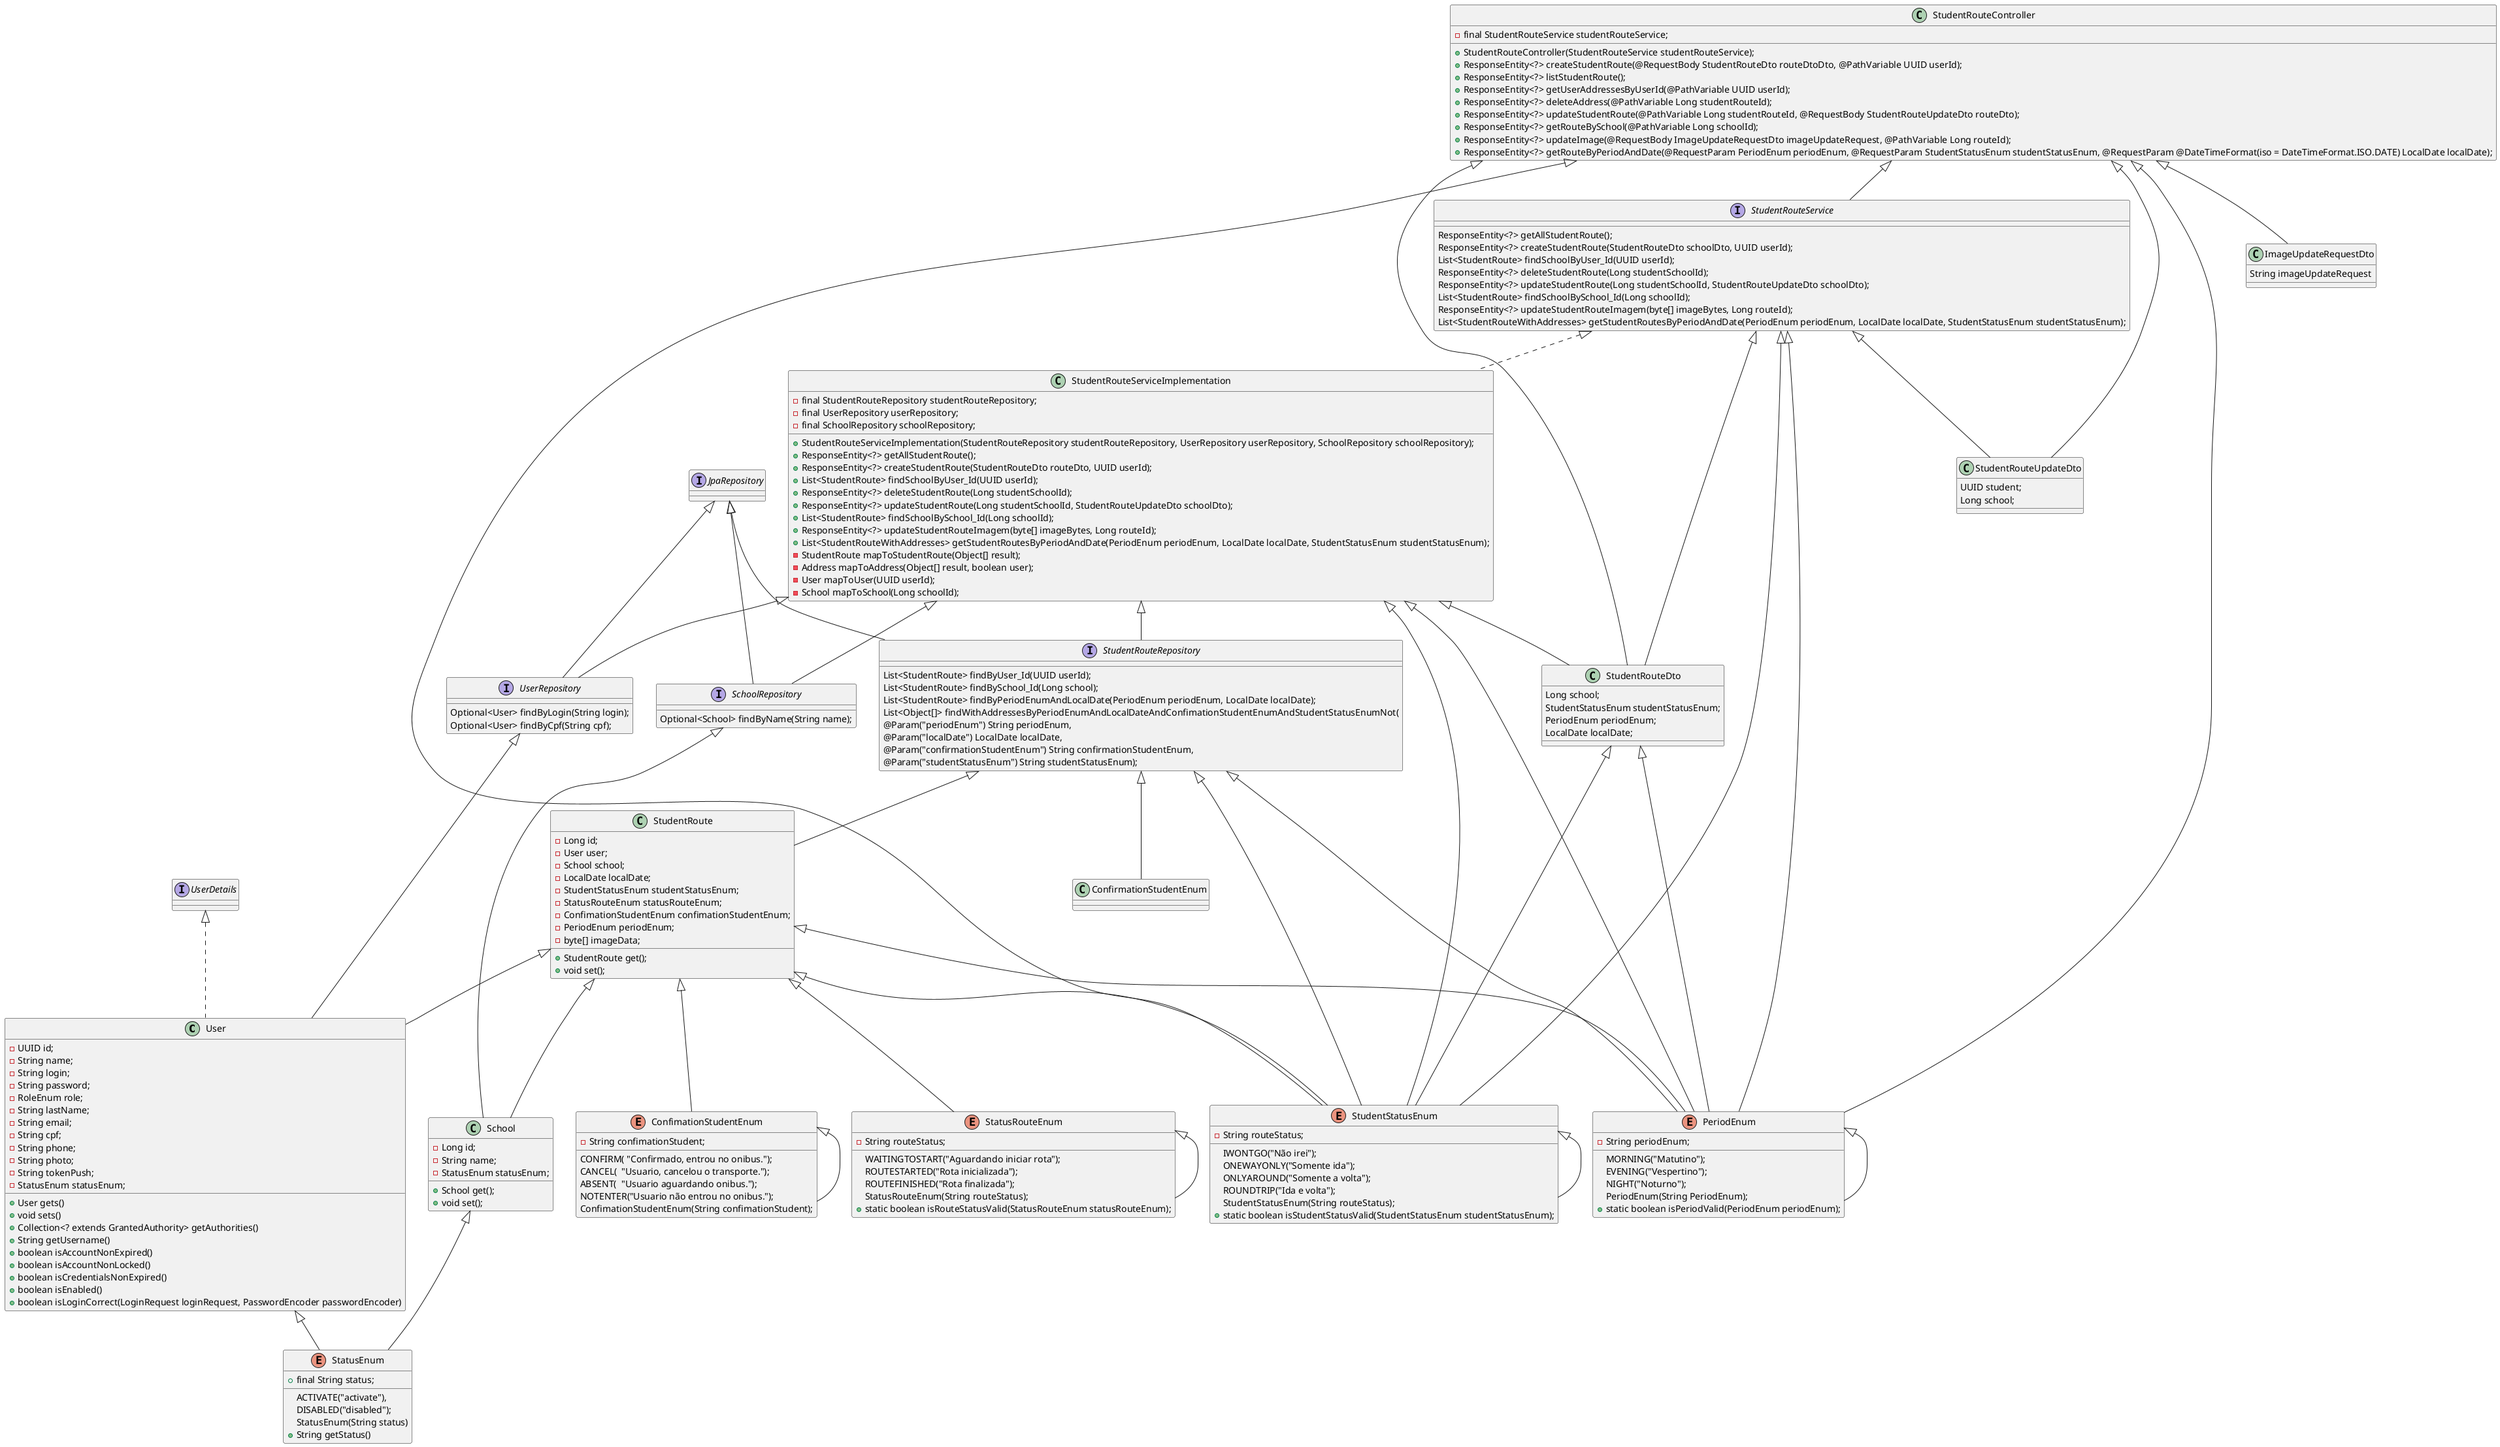 @startuml
'https://plantuml.com/class-diagram

User <|-- StatusEnum
class User implements UserDetails {
    - UUID id;
    - String name;
    - String login;
    - String password;
    - RoleEnum role;
    - String lastName;
    - String email;
    - String cpf;
    - String phone;
    - String photo;
    - String tokenPush;
    - StatusEnum statusEnum;
    + User gets()
    + void sets()
    + Collection<? extends GrantedAuthority> getAuthorities()
    + String getUsername()
    + boolean isAccountNonExpired()
    + boolean isAccountNonLocked()
    + boolean isCredentialsNonExpired()
    + boolean isEnabled()
    + boolean isLoginCorrect(LoginRequest loginRequest, PasswordEncoder passwordEncoder)
}

enum StatusEnum {
    ACTIVATE("activate"),
    DISABLED("disabled");
    + final String status;
    StatusEnum(String status)
    + String getStatus()
}

School <|-- StatusEnum
class School {
    - Long id;
    - String name;
    - StatusEnum statusEnum;

    + School get();
    + void set();
}

StudentStatusEnum <|-- StudentStatusEnum
enum StudentStatusEnum {
    IWONTGO("Não irei");
    ONEWAYONLY("Somente ida");
    ONLYAROUND("Somente a volta");
    ROUNDTRIP("Ida e volta");
    - String routeStatus;
    StudentStatusEnum(String routeStatus);
    + static boolean isStudentStatusValid(StudentStatusEnum studentStatusEnum);
}
StatusRouteEnum <|-- StatusRouteEnum
enum StatusRouteEnum {
    WAITINGTOSTART("Aguardando iniciar rota");
    ROUTESTARTED("Rota inicializada");
    ROUTEFINISHED("Rota finalizada");

    - String routeStatus;
    StatusRouteEnum(String routeStatus);
    + static boolean isRouteStatusValid(StatusRouteEnum statusRouteEnum);
}

ConfimationStudentEnum <|-- ConfimationStudentEnum
enum ConfimationStudentEnum {
    CONFIRM( "Confirmado, entrou no onibus.");
    CANCEL(  "Usuario, cancelou o transporte.");
    ABSENT(  "Usuario aguardando onibus.");
    NOTENTER("Usuario não entrou no onibus.");

    - String confimationStudent;
    ConfimationStudentEnum(String confimationStudent);
}

PeriodEnum <|-- PeriodEnum
enum PeriodEnum {
    MORNING("Matutino");
    EVENING("Vespertino");
    NIGHT("Noturno");
    - String periodEnum;
    PeriodEnum(String PeriodEnum);
    + static boolean isPeriodValid(PeriodEnum periodEnum);
}


StudentRoute <|-- User
StudentRoute <|-- School
StudentRoute <|-- StudentStatusEnum
StudentRoute <|-- StatusRouteEnum
StudentRoute <|-- ConfimationStudentEnum
StudentRoute <|-- PeriodEnum
class StudentRoute {
    - Long id;
    - User user;
    - School school;
    - LocalDate localDate;
    - StudentStatusEnum studentStatusEnum;
    - StatusRouteEnum statusRouteEnum;
    - ConfimationStudentEnum confimationStudentEnum;
    - PeriodEnum periodEnum;
    - byte[] imageData;

    + StudentRoute get();
    + void set();
}

UserRepository <|-- User
interface UserRepository extends JpaRepository<User, UUID> {
    Optional<User> findByLogin(String login);
    Optional<User> findByCpf(String cpf);
}

SchoolRepository <|-- School
interface SchoolRepository extends JpaRepository<School, Long> {
    Optional<School> findByName(String name);
}

StudentRouteRepository <|-- StudentRoute
StudentRouteRepository <|-- PeriodEnum
StudentRouteRepository <|-- ConfirmationStudentEnum
StudentRouteRepository <|-- StudentStatusEnum
interface StudentRouteRepository extends JpaRepository<StudentRoute, Long> {
    List<StudentRoute> findByUser_Id(UUID userId);
    List<StudentRoute> findBySchool_Id(Long school);
    List<StudentRoute> findByPeriodEnumAndLocalDate(PeriodEnum periodEnum, LocalDate localDate);
    List<Object[]> findWithAddressesByPeriodEnumAndLocalDateAndConfimationStudentEnumAndStudentStatusEnumNot(
            @Param("periodEnum") String periodEnum,
            @Param("localDate") LocalDate localDate,
            @Param("confirmationStudentEnum") String confirmationStudentEnum,
            @Param("studentStatusEnum") String studentStatusEnum);
}

StudentRouteDto <|-- StudentStatusEnum
StudentRouteDto <|-- PeriodEnum
class StudentRouteDto {
    Long school;
    StudentStatusEnum studentStatusEnum;
    PeriodEnum periodEnum;
    LocalDate localDate;
}


StudentRouteServiceImplementation <|-- StudentRouteRepository
StudentRouteServiceImplementation <|-- UserRepository
StudentRouteServiceImplementation <|-- SchoolRepository
StudentRouteServiceImplementation <|-- StudentRouteDto
StudentRouteServiceImplementation <|-- PeriodEnum
StudentRouteServiceImplementation <|-- StudentStatusEnum
class StudentRouteServiceImplementation implements StudentRouteService {
    - final StudentRouteRepository studentRouteRepository;
    - final UserRepository userRepository;
    - final SchoolRepository schoolRepository;

    + StudentRouteServiceImplementation(StudentRouteRepository studentRouteRepository, UserRepository userRepository, SchoolRepository schoolRepository);
    + ResponseEntity<?> getAllStudentRoute();
    + ResponseEntity<?> createStudentRoute(StudentRouteDto routeDto, UUID userId);
    + List<StudentRoute> findSchoolByUser_Id(UUID userId);
    + ResponseEntity<?> deleteStudentRoute(Long studentSchoolId);
    + ResponseEntity<?> updateStudentRoute(Long studentSchoolId, StudentRouteUpdateDto schoolDto);
    + List<StudentRoute> findSchoolBySchool_Id(Long schoolId);
    + ResponseEntity<?> updateStudentRouteImagem(byte[] imageBytes, Long routeId);
    + List<StudentRouteWithAddresses> getStudentRoutesByPeriodAndDate(PeriodEnum periodEnum, LocalDate localDate, StudentStatusEnum studentStatusEnum);
    - StudentRoute mapToStudentRoute(Object[] result);
    - Address mapToAddress(Object[] result, boolean user);
    - User mapToUser(UUID userId);
    - School mapToSchool(Long schoolId);
}

class StudentRouteUpdateDto {
    UUID student;
    Long school;
}


StudentRouteService <|-- StudentRouteDto
StudentRouteService <|-- StudentRouteUpdateDto
StudentRouteService <|-- PeriodEnum
StudentRouteService <|-- StudentStatusEnum
interface StudentRouteService {
    ResponseEntity<?> getAllStudentRoute();
    ResponseEntity<?> createStudentRoute(StudentRouteDto schoolDto, UUID userId);
    List<StudentRoute> findSchoolByUser_Id(UUID userId);
    ResponseEntity<?> deleteStudentRoute(Long studentSchoolId);
    ResponseEntity<?> updateStudentRoute(Long studentSchoolId, StudentRouteUpdateDto schoolDto);
    List<StudentRoute> findSchoolBySchool_Id(Long schoolId);
    ResponseEntity<?> updateStudentRouteImagem(byte[] imageBytes, Long routeId);
    List<StudentRouteWithAddresses> getStudentRoutesByPeriodAndDate(PeriodEnum periodEnum, LocalDate localDate, StudentStatusEnum studentStatusEnum);
}

class ImageUpdateRequestDto {
    String imageUpdateRequest
}


StudentRouteController <|-- StudentRouteService
StudentRouteController <|-- StudentRouteDto
StudentRouteController <|-- StudentRouteUpdateDto
StudentRouteController <|-- ImageUpdateRequestDto
StudentRouteController <|-- PeriodEnum
StudentRouteController <|-- StudentStatusEnum
class StudentRouteController {
    - final StudentRouteService studentRouteService;

    + StudentRouteController(StudentRouteService studentRouteService);
    + ResponseEntity<?> createStudentRoute(@RequestBody StudentRouteDto routeDtoDto, @PathVariable UUID userId);
    + ResponseEntity<?> listStudentRoute();
    + ResponseEntity<?> getUserAddressesByUserId(@PathVariable UUID userId);
    + ResponseEntity<?> deleteAddress(@PathVariable Long studentRouteId);
    + ResponseEntity<?> updateStudentRoute(@PathVariable Long studentRouteId, @RequestBody StudentRouteUpdateDto routeDto);
    + ResponseEntity<?> getRouteBySchool(@PathVariable Long schoolId);
    + ResponseEntity<?> updateImage(@RequestBody ImageUpdateRequestDto imageUpdateRequest, @PathVariable Long routeId);
    + ResponseEntity<?> getRouteByPeriodAndDate(@RequestParam PeriodEnum periodEnum, @RequestParam StudentStatusEnum studentStatusEnum, @RequestParam @DateTimeFormat(iso = DateTimeFormat.ISO.DATE) LocalDate localDate);
}

@enduml